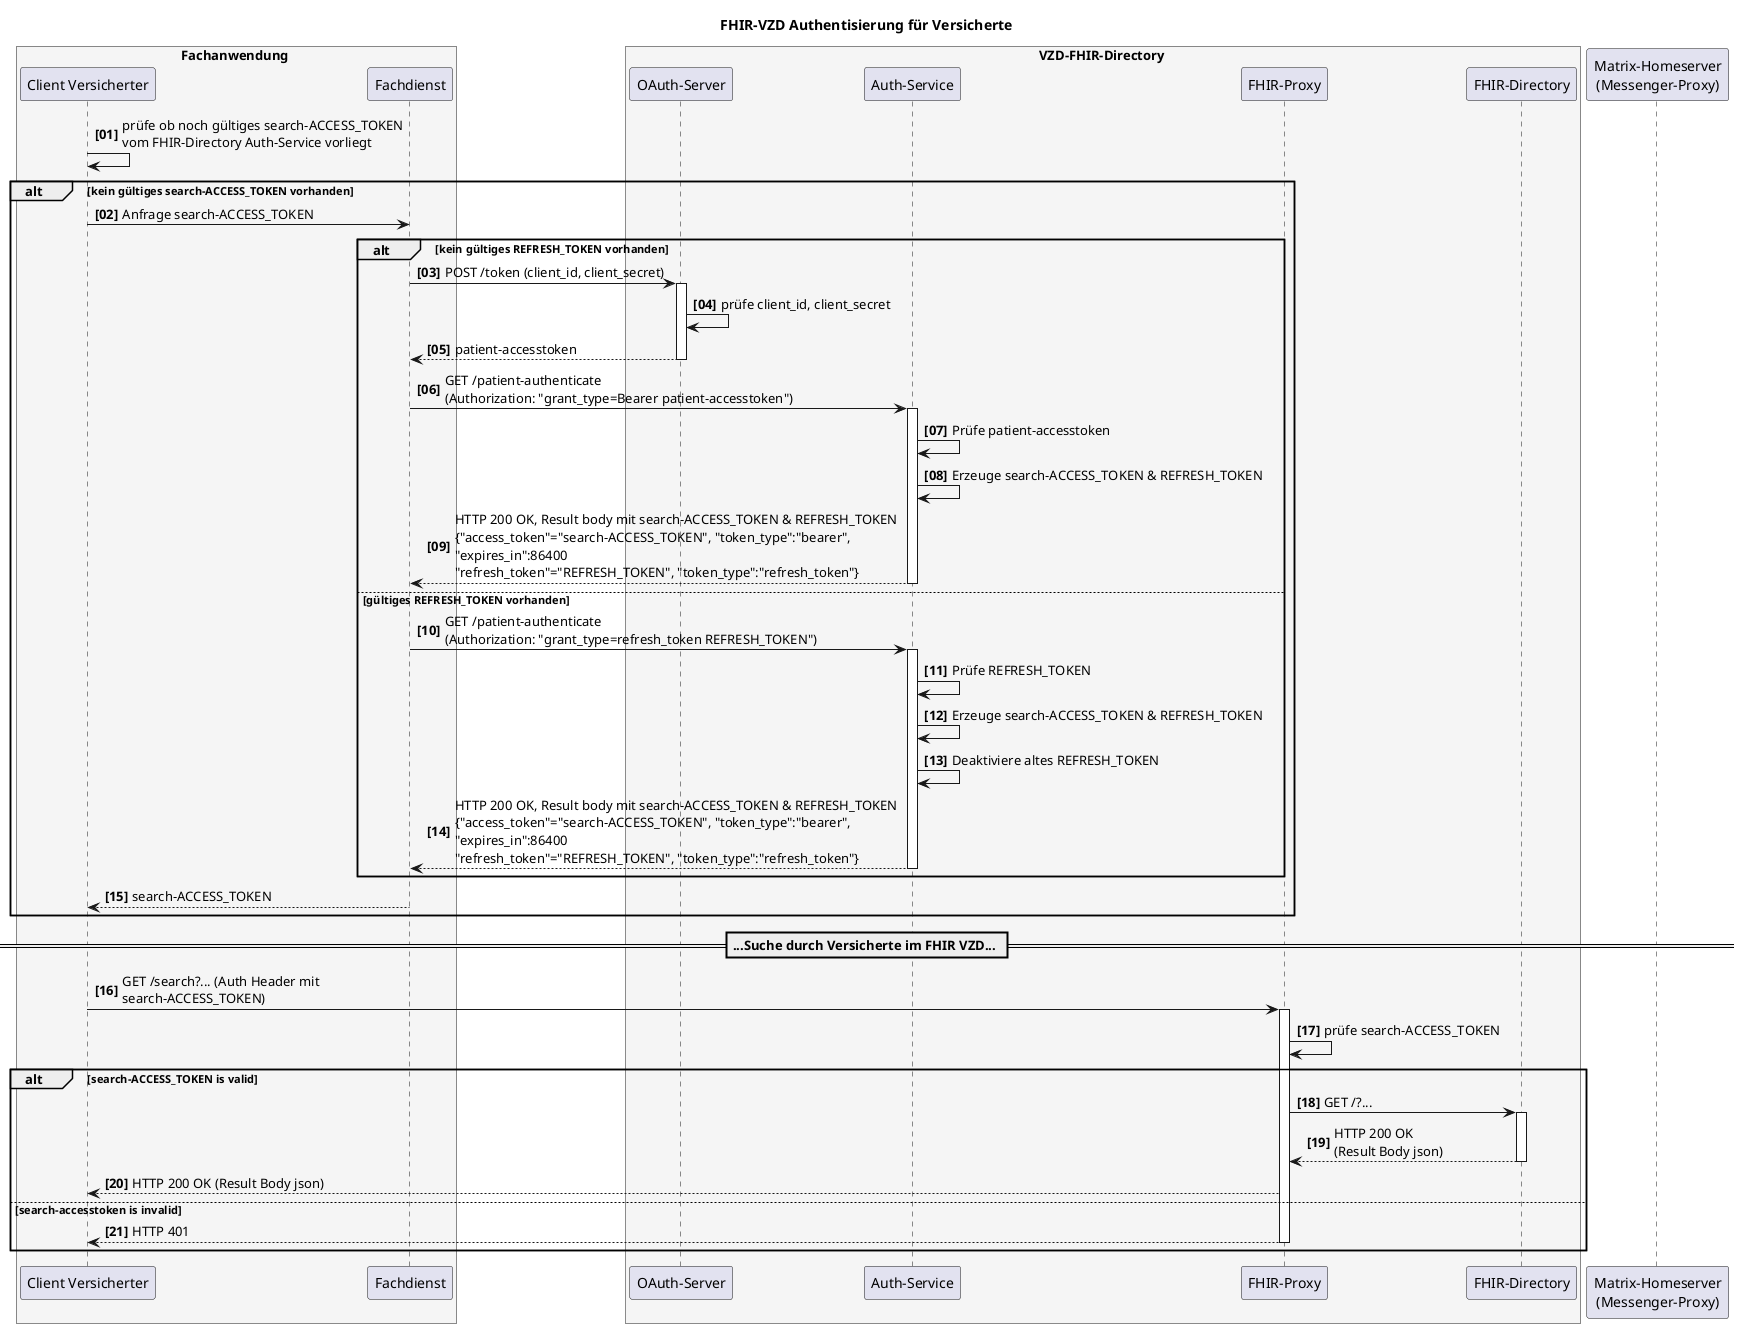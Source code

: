 @startuml
autonumber 1 1 "<b>[00]"
title "FHIR-VZD Authentisierung für Versicherte"


box Fachanwendung #WhiteSmoke
    participant VClient as "Client Versicherter"
    participant FDienst as "Fachdienst"
end box

box VZD-FHIR-Directory #WhiteSmoke
    participant "OAuth-Server" as VzdOAuth
    participant "Auth-Service" as VzdAuth
    participant fp as "FHIR-Proxy"
    participant fd as "FHIR-Directory"
end box

participant hs as "Matrix-Homeserver\n(Messenger-Proxy)"

VClient-> VClient: prüfe ob noch gültiges search-ACCESS_TOKEN\nvom FHIR-Directory Auth-Service vorliegt

alt kein gültiges search-ACCESS_TOKEN vorhanden
VClient-> FDienst: Anfrage search-ACCESS_TOKEN

alt kein gültiges REFRESH_TOKEN vorhanden
FDienst ->VzdOAuth++: POST /token (client_id, client_secret)
VzdOAuth->VzdOAuth: prüfe client_id, client_secret
VzdOAuth-->FDienst: patient-accesstoken
deactivate VzdOAuth

FDienst->VzdAuth++: GET /patient-authenticate \n(Authorization: "grant_type=Bearer patient-accesstoken")

VzdAuth->VzdAuth: Prüfe patient-accesstoken

VzdAuth->VzdAuth: Erzeuge search-ACCESS_TOKEN & REFRESH_TOKEN
VzdAuth-->FDienst: HTTP 200 OK, Result body mit search-ACCESS_TOKEN & REFRESH_TOKEN\n{"access_token"="search-ACCESS_TOKEN", "token_type":"bearer",\n"expires_in":86400\n"refresh_token"="REFRESH_TOKEN", "token_type":"refresh_token"}
deactivate VzdAuth
 else gültiges REFRESH_TOKEN vorhanden
FDienst->VzdAuth++: GET /patient-authenticate \n(Authorization: "grant_type=refresh_token REFRESH_TOKEN")

VzdAuth->VzdAuth: Prüfe REFRESH_TOKEN

VzdAuth->VzdAuth: Erzeuge search-ACCESS_TOKEN & REFRESH_TOKEN
VzdAuth->VzdAuth: Deaktiviere altes REFRESH_TOKEN
VzdAuth-->FDienst: HTTP 200 OK, Result body mit search-ACCESS_TOKEN & REFRESH_TOKEN\n{"access_token"="search-ACCESS_TOKEN", "token_type":"bearer",\n"expires_in":86400\n"refresh_token"="REFRESH_TOKEN", "token_type":"refresh_token"}
deactivate VzdAuth
end

FDienst-->VClient: search-ACCESS_TOKEN
end

== ...Suche durch Versicherte im FHIR VZD... ==

VClient -> fp: GET /search?... (Auth Header mit\nsearch-ACCESS_TOKEN)
activate fp
fp -> fp: prüfe search-ACCESS_TOKEN

alt search-ACCESS_TOKEN is valid
fp -> fd: GET /?...
activate fd
fd --> fp: HTTP 200 OK\n(Result Body json)
deactivate fd
fp --> VClient : HTTP 200 OK (Result Body json)
else search-accesstoken is invalid
fp --> VClient : HTTP 401
deactivate fp
end

@enduml
